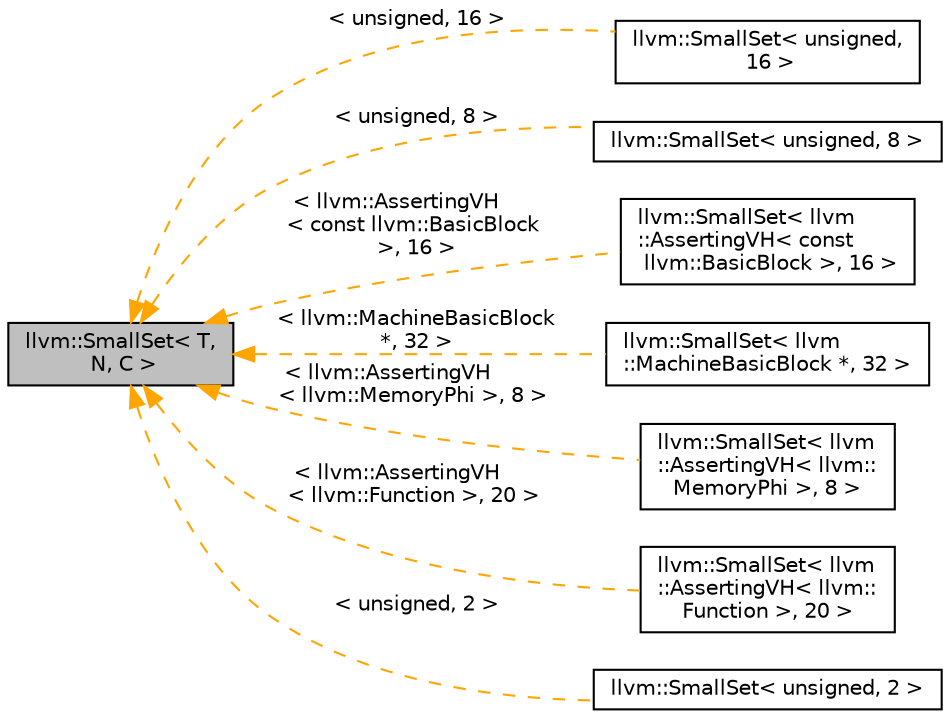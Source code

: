 digraph "llvm::SmallSet&lt; T, N, C &gt;"
{
 // LATEX_PDF_SIZE
  bgcolor="transparent";
  edge [fontname="Helvetica",fontsize="10",labelfontname="Helvetica",labelfontsize="10"];
  node [fontname="Helvetica",fontsize="10",shape="box"];
  rankdir="LR";
  Node1 [label="llvm::SmallSet\< T,\l N, C \>",height=0.2,width=0.4,color="black", fillcolor="grey75", style="filled", fontcolor="black",tooltip="SmallSet - This maintains a set of unique values, optimizing for the case when the set is small (less..."];
  Node1 -> Node2 [dir="back",color="orange",fontsize="10",style="dashed",label=" \< unsigned, 16 \>" ,fontname="Helvetica"];
  Node2 [label="llvm::SmallSet\< unsigned,\l 16 \>",height=0.2,width=0.4,color="black",URL="$classllvm_1_1SmallSet.html",tooltip=" "];
  Node1 -> Node3 [dir="back",color="orange",fontsize="10",style="dashed",label=" \< unsigned, 8 \>" ,fontname="Helvetica"];
  Node3 [label="llvm::SmallSet\< unsigned, 8 \>",height=0.2,width=0.4,color="black",URL="$classllvm_1_1SmallSet.html",tooltip=" "];
  Node1 -> Node4 [dir="back",color="orange",fontsize="10",style="dashed",label=" \< llvm::AssertingVH\l\< const llvm::BasicBlock\l \>, 16 \>" ,fontname="Helvetica"];
  Node4 [label="llvm::SmallSet\< llvm\l::AssertingVH\< const\l llvm::BasicBlock \>, 16 \>",height=0.2,width=0.4,color="black",URL="$classllvm_1_1SmallSet.html",tooltip=" "];
  Node1 -> Node5 [dir="back",color="orange",fontsize="10",style="dashed",label=" \< llvm::MachineBasicBlock\l *, 32 \>" ,fontname="Helvetica"];
  Node5 [label="llvm::SmallSet\< llvm\l::MachineBasicBlock *, 32 \>",height=0.2,width=0.4,color="black",URL="$classllvm_1_1SmallSet.html",tooltip=" "];
  Node1 -> Node6 [dir="back",color="orange",fontsize="10",style="dashed",label=" \< llvm::AssertingVH\l\< llvm::MemoryPhi \>, 8 \>" ,fontname="Helvetica"];
  Node6 [label="llvm::SmallSet\< llvm\l::AssertingVH\< llvm::\lMemoryPhi \>, 8 \>",height=0.2,width=0.4,color="black",URL="$classllvm_1_1SmallSet.html",tooltip=" "];
  Node1 -> Node7 [dir="back",color="orange",fontsize="10",style="dashed",label=" \< llvm::AssertingVH\l\< llvm::Function \>, 20 \>" ,fontname="Helvetica"];
  Node7 [label="llvm::SmallSet\< llvm\l::AssertingVH\< llvm::\lFunction \>, 20 \>",height=0.2,width=0.4,color="black",URL="$classllvm_1_1SmallSet.html",tooltip=" "];
  Node1 -> Node8 [dir="back",color="orange",fontsize="10",style="dashed",label=" \< unsigned, 2 \>" ,fontname="Helvetica"];
  Node8 [label="llvm::SmallSet\< unsigned, 2 \>",height=0.2,width=0.4,color="black",URL="$classllvm_1_1SmallSet.html",tooltip=" "];
}
